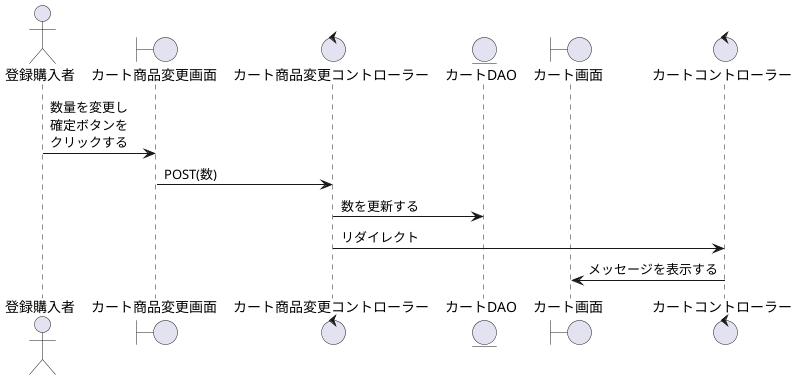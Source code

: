 @startuml カート商品変更

actor    "登録購入者" as act
boundary "カート商品変更画面" as Change_Cart
control  "カート商品変更コントローラー" as Approval_c
entity   "カートDAO" as Account
boundary "カート画面" as cart
control  "カートコントローラー" as cart_c

'-------------------------------------------------------------------------------------------

act -> Change_Cart : 数量を変更し\n確定ボタンを\nクリックする
Change_Cart -> Approval_c: POST(数)
Approval_c -> Account: 数を更新する
Approval_c -> cart_c : リダイレクト
cart_c -> cart : メッセージを表示する

@enduml
